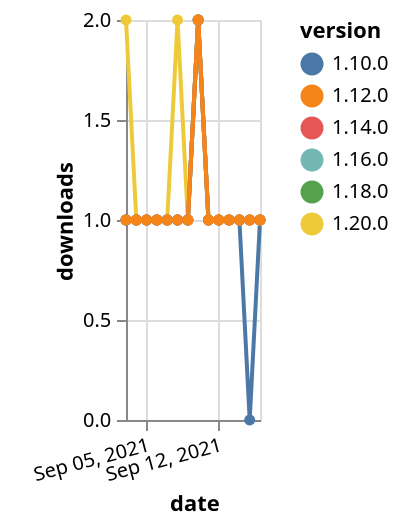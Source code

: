 {"$schema": "https://vega.github.io/schema/vega-lite/v5.json", "description": "A simple bar chart with embedded data.", "data": {"values": [{"date": "2021-09-03", "total": 167, "delta": 1, "version": "1.18.0"}, {"date": "2021-09-04", "total": 168, "delta": 1, "version": "1.18.0"}, {"date": "2021-09-05", "total": 169, "delta": 1, "version": "1.18.0"}, {"date": "2021-09-06", "total": 170, "delta": 1, "version": "1.18.0"}, {"date": "2021-09-07", "total": 171, "delta": 1, "version": "1.18.0"}, {"date": "2021-09-08", "total": 172, "delta": 1, "version": "1.18.0"}, {"date": "2021-09-09", "total": 173, "delta": 1, "version": "1.18.0"}, {"date": "2021-09-10", "total": 175, "delta": 2, "version": "1.18.0"}, {"date": "2021-09-11", "total": 176, "delta": 1, "version": "1.18.0"}, {"date": "2021-09-12", "total": 177, "delta": 1, "version": "1.18.0"}, {"date": "2021-09-13", "total": 178, "delta": 1, "version": "1.18.0"}, {"date": "2021-09-14", "total": 179, "delta": 1, "version": "1.18.0"}, {"date": "2021-09-15", "total": 180, "delta": 1, "version": "1.18.0"}, {"date": "2021-09-16", "total": 181, "delta": 1, "version": "1.18.0"}, {"date": "2021-09-03", "total": 210, "delta": 1, "version": "1.10.0"}, {"date": "2021-09-04", "total": 211, "delta": 1, "version": "1.10.0"}, {"date": "2021-09-05", "total": 212, "delta": 1, "version": "1.10.0"}, {"date": "2021-09-06", "total": 213, "delta": 1, "version": "1.10.0"}, {"date": "2021-09-07", "total": 214, "delta": 1, "version": "1.10.0"}, {"date": "2021-09-08", "total": 215, "delta": 1, "version": "1.10.0"}, {"date": "2021-09-09", "total": 216, "delta": 1, "version": "1.10.0"}, {"date": "2021-09-10", "total": 218, "delta": 2, "version": "1.10.0"}, {"date": "2021-09-11", "total": 219, "delta": 1, "version": "1.10.0"}, {"date": "2021-09-12", "total": 220, "delta": 1, "version": "1.10.0"}, {"date": "2021-09-13", "total": 221, "delta": 1, "version": "1.10.0"}, {"date": "2021-09-14", "total": 222, "delta": 1, "version": "1.10.0"}, {"date": "2021-09-15", "total": 222, "delta": 0, "version": "1.10.0"}, {"date": "2021-09-16", "total": 223, "delta": 1, "version": "1.10.0"}, {"date": "2021-09-03", "total": 113, "delta": 2, "version": "1.20.0"}, {"date": "2021-09-04", "total": 114, "delta": 1, "version": "1.20.0"}, {"date": "2021-09-05", "total": 115, "delta": 1, "version": "1.20.0"}, {"date": "2021-09-06", "total": 116, "delta": 1, "version": "1.20.0"}, {"date": "2021-09-07", "total": 117, "delta": 1, "version": "1.20.0"}, {"date": "2021-09-08", "total": 119, "delta": 2, "version": "1.20.0"}, {"date": "2021-09-09", "total": 120, "delta": 1, "version": "1.20.0"}, {"date": "2021-09-10", "total": 122, "delta": 2, "version": "1.20.0"}, {"date": "2021-09-11", "total": 123, "delta": 1, "version": "1.20.0"}, {"date": "2021-09-12", "total": 124, "delta": 1, "version": "1.20.0"}, {"date": "2021-09-13", "total": 125, "delta": 1, "version": "1.20.0"}, {"date": "2021-09-14", "total": 126, "delta": 1, "version": "1.20.0"}, {"date": "2021-09-15", "total": 127, "delta": 1, "version": "1.20.0"}, {"date": "2021-09-16", "total": 128, "delta": 1, "version": "1.20.0"}, {"date": "2021-09-03", "total": 144, "delta": 1, "version": "1.16.0"}, {"date": "2021-09-04", "total": 145, "delta": 1, "version": "1.16.0"}, {"date": "2021-09-05", "total": 146, "delta": 1, "version": "1.16.0"}, {"date": "2021-09-06", "total": 147, "delta": 1, "version": "1.16.0"}, {"date": "2021-09-07", "total": 148, "delta": 1, "version": "1.16.0"}, {"date": "2021-09-08", "total": 149, "delta": 1, "version": "1.16.0"}, {"date": "2021-09-09", "total": 150, "delta": 1, "version": "1.16.0"}, {"date": "2021-09-10", "total": 152, "delta": 2, "version": "1.16.0"}, {"date": "2021-09-11", "total": 153, "delta": 1, "version": "1.16.0"}, {"date": "2021-09-12", "total": 154, "delta": 1, "version": "1.16.0"}, {"date": "2021-09-13", "total": 155, "delta": 1, "version": "1.16.0"}, {"date": "2021-09-14", "total": 156, "delta": 1, "version": "1.16.0"}, {"date": "2021-09-15", "total": 157, "delta": 1, "version": "1.16.0"}, {"date": "2021-09-16", "total": 158, "delta": 1, "version": "1.16.0"}, {"date": "2021-09-03", "total": 168, "delta": 1, "version": "1.14.0"}, {"date": "2021-09-04", "total": 169, "delta": 1, "version": "1.14.0"}, {"date": "2021-09-05", "total": 170, "delta": 1, "version": "1.14.0"}, {"date": "2021-09-06", "total": 171, "delta": 1, "version": "1.14.0"}, {"date": "2021-09-07", "total": 172, "delta": 1, "version": "1.14.0"}, {"date": "2021-09-08", "total": 173, "delta": 1, "version": "1.14.0"}, {"date": "2021-09-09", "total": 174, "delta": 1, "version": "1.14.0"}, {"date": "2021-09-10", "total": 176, "delta": 2, "version": "1.14.0"}, {"date": "2021-09-11", "total": 177, "delta": 1, "version": "1.14.0"}, {"date": "2021-09-12", "total": 178, "delta": 1, "version": "1.14.0"}, {"date": "2021-09-13", "total": 179, "delta": 1, "version": "1.14.0"}, {"date": "2021-09-14", "total": 180, "delta": 1, "version": "1.14.0"}, {"date": "2021-09-15", "total": 181, "delta": 1, "version": "1.14.0"}, {"date": "2021-09-16", "total": 182, "delta": 1, "version": "1.14.0"}, {"date": "2021-09-03", "total": 171, "delta": 1, "version": "1.12.0"}, {"date": "2021-09-04", "total": 172, "delta": 1, "version": "1.12.0"}, {"date": "2021-09-05", "total": 173, "delta": 1, "version": "1.12.0"}, {"date": "2021-09-06", "total": 174, "delta": 1, "version": "1.12.0"}, {"date": "2021-09-07", "total": 175, "delta": 1, "version": "1.12.0"}, {"date": "2021-09-08", "total": 176, "delta": 1, "version": "1.12.0"}, {"date": "2021-09-09", "total": 177, "delta": 1, "version": "1.12.0"}, {"date": "2021-09-10", "total": 179, "delta": 2, "version": "1.12.0"}, {"date": "2021-09-11", "total": 180, "delta": 1, "version": "1.12.0"}, {"date": "2021-09-12", "total": 181, "delta": 1, "version": "1.12.0"}, {"date": "2021-09-13", "total": 182, "delta": 1, "version": "1.12.0"}, {"date": "2021-09-14", "total": 183, "delta": 1, "version": "1.12.0"}, {"date": "2021-09-15", "total": 184, "delta": 1, "version": "1.12.0"}, {"date": "2021-09-16", "total": 185, "delta": 1, "version": "1.12.0"}]}, "width": "container", "mark": {"type": "line", "point": {"filled": true}}, "encoding": {"x": {"field": "date", "type": "temporal", "timeUnit": "yearmonthdate", "title": "date", "axis": {"labelAngle": -15}}, "y": {"field": "delta", "type": "quantitative", "title": "downloads"}, "color": {"field": "version", "type": "nominal"}, "tooltip": {"field": "delta"}}}